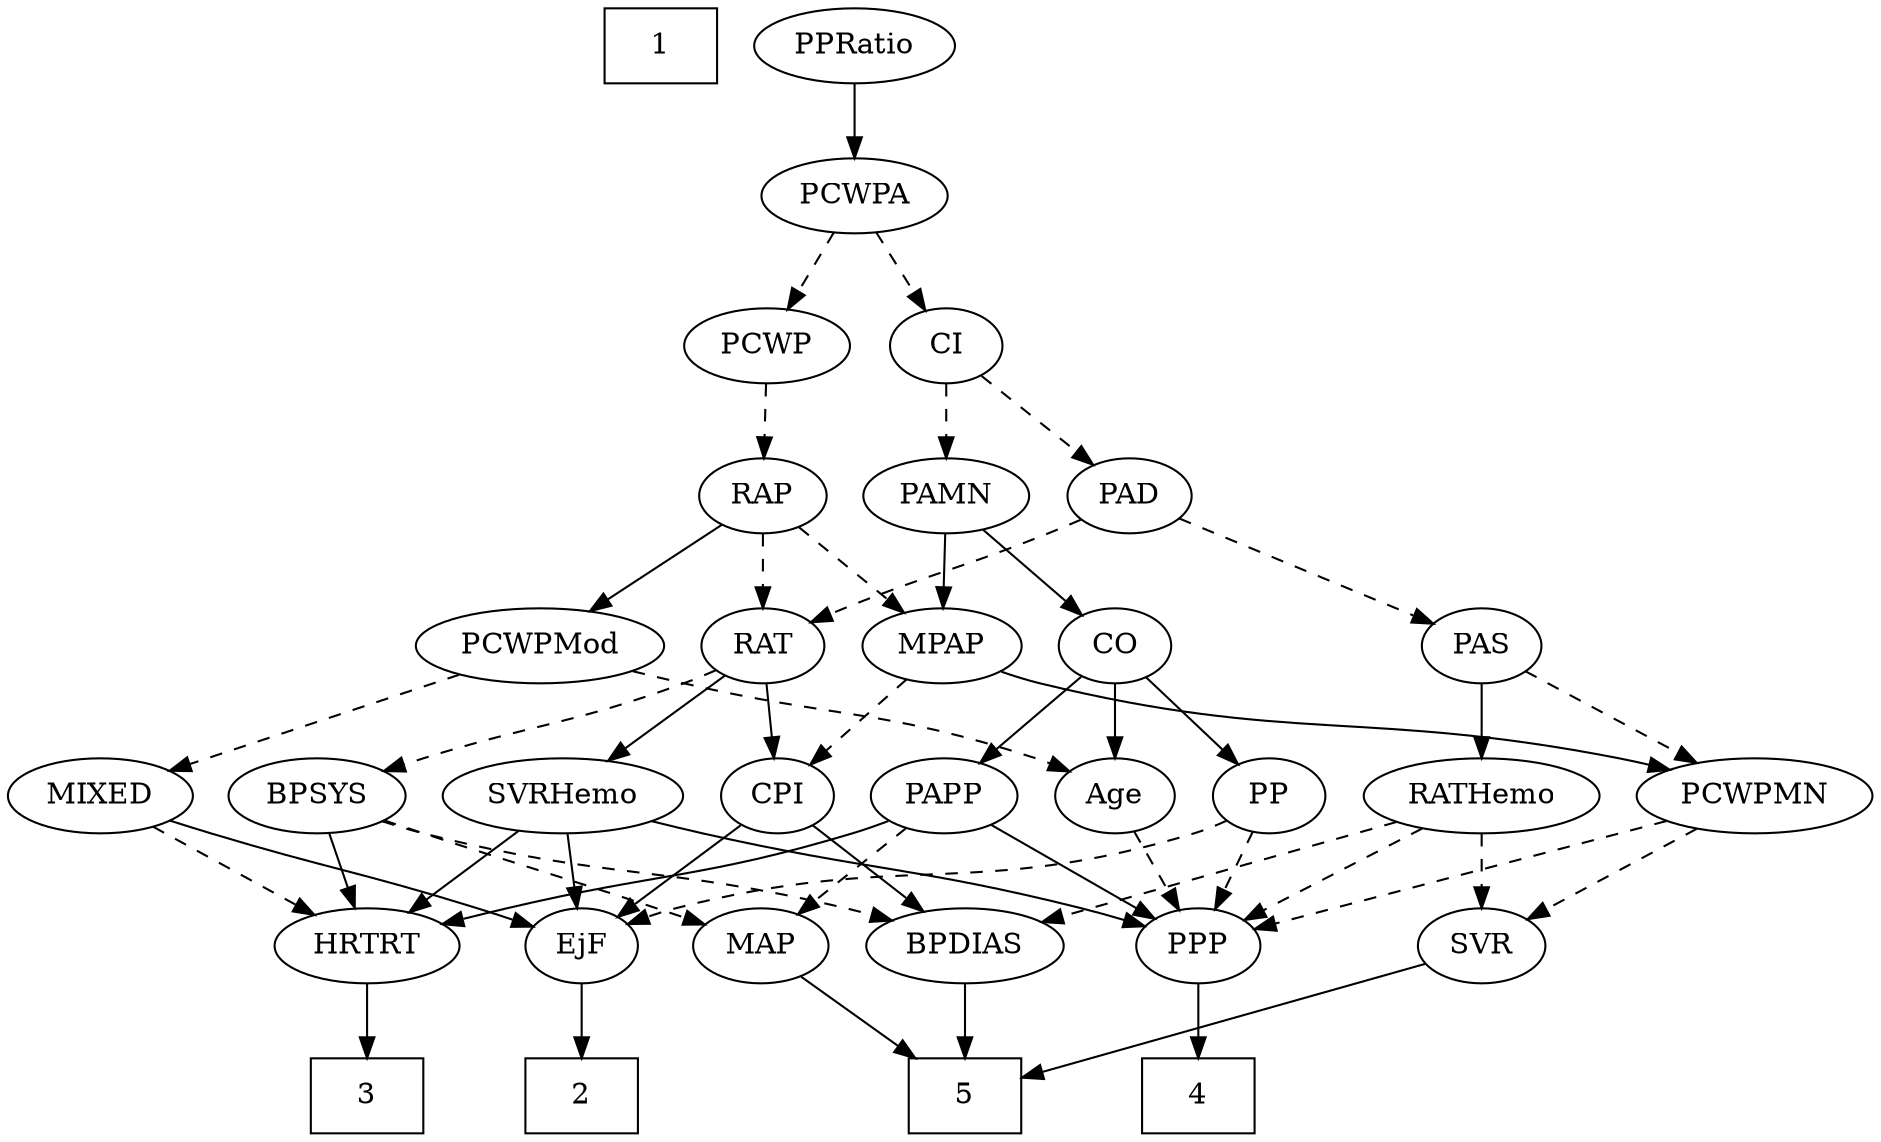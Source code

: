 strict digraph {
	graph [bb="0,0,824.34,540"];
	node [label="\N"];
	1	[height=0.5,
		pos="287.3,522",
		shape=box,
		width=0.75];
	2	[height=0.5,
		pos="250.3,18",
		shape=box,
		width=0.75];
	3	[height=0.5,
		pos="155.3,18",
		shape=box,
		width=0.75];
	4	[height=0.5,
		pos="530.3,18",
		shape=box,
		width=0.75];
	5	[height=0.5,
		pos="426.3,18",
		shape=box,
		width=0.75];
	Age	[height=0.5,
		pos="491.3,162",
		width=0.75];
	PPP	[height=0.5,
		pos="530.3,90",
		width=0.75];
	Age -> PPP	[pos="e,521.3,107.15 500.34,144.76 505.12,136.19 511.08,125.49 516.42,115.9",
		style=dashed];
	EjF	[height=0.5,
		pos="250.3,90",
		width=0.75];
	EjF -> 2	[pos="e,250.3,36.104 250.3,71.697 250.3,63.983 250.3,54.712 250.3,46.112",
		style=solid];
	RAP	[height=0.5,
		pos="331.3,306",
		width=0.77632];
	MPAP	[height=0.5,
		pos="411.3,234",
		width=0.97491];
	RAP -> MPAP	[pos="e,394.3,249.87 347.49,290.83 358.75,280.98 373.98,267.65 386.74,256.49",
		style=dashed];
	RAT	[height=0.5,
		pos="331.3,234",
		width=0.75827];
	RAP -> RAT	[pos="e,331.3,252.1 331.3,287.7 331.3,279.98 331.3,270.71 331.3,262.11",
		style=dashed];
	PCWPMod	[height=0.5,
		pos="234.3,234",
		width=1.4443];
	RAP -> PCWPMod	[pos="e,255.85,250.55 313.05,291.83 299.35,281.94 280.27,268.18 264.33,256.67",
		style=solid];
	MIXED	[height=0.5,
		pos="40.296,162",
		width=1.1193];
	MIXED -> EjF	[pos="e,227.45,99.703 70.83,150.25 76.935,148.14 83.311,145.97 89.296,144 140.16,127.22 153.61,125.29 204.3,108 208.68,106.51 213.27,104.88 \
217.79,103.25",
		style=solid];
	HRTRT	[height=0.5,
		pos="155.3,90",
		width=1.1013];
	MIXED -> HRTRT	[pos="e,132.34,104.97 63.292,147 80.607,136.46 104.55,121.89 123.67,110.25",
		style=dashed];
	CPI	[height=0.5,
		pos="337.3,162",
		width=0.75];
	MPAP -> CPI	[pos="e,352.31,177.21 395.24,217.81 384.88,208.01 371.25,195.12 359.81,184.3",
		style=dashed];
	PCWPMN	[height=0.5,
		pos="774.3,162",
		width=1.3902];
	MPAP -> PCWPMN	[pos="e,737.68,174.43 437.5,221.74 443.28,219.58 449.43,217.52 455.3,216 568.24,186.78 601.18,204.21 715.3,180 719.4,179.13 723.64,178.12 \
727.87,177.05",
		style=solid];
	BPSYS	[height=0.5,
		pos="136.3,162",
		width=1.0471];
	BPDIAS	[height=0.5,
		pos="426.3,90",
		width=1.1735];
	BPSYS -> BPDIAS	[pos="e,394.94,102.2 164.89,149.82 170.91,147.71 177.27,145.64 183.3,144 267.06,121.16 291.25,129.78 375.3,108 378.5,107.17 381.8,106.24 \
385.11,105.26",
		style=dashed];
	MAP	[height=0.5,
		pos="335.3,90",
		width=0.84854];
	BPSYS -> MAP	[pos="e,309.63,99.908 165.36,150.43 171.29,148.29 177.49,146.06 183.3,144 205.11,136.25 262.37,116.33 300.04,103.24",
		style=dashed];
	BPSYS -> HRTRT	[pos="e,150.61,108.28 140.9,144.05 143.01,136.26 145.57,126.82 147.95,118.08",
		style=solid];
	PAD	[height=0.5,
		pos="496.3,306",
		width=0.79437];
	PAS	[height=0.5,
		pos="657.3,234",
		width=0.75];
	PAD -> PAS	[pos="e,635.31,244.56 519.36,294.97 547.29,282.83 594.47,262.31 625.75,248.71",
		style=dashed];
	PAD -> RAT	[pos="e,352.9,245.48 473.86,294.77 468.76,292.5 463.36,290.13 458.3,288 418.21,271.12 407.2,269.3 367.3,252 365.68,251.3 364.04,250.57 \
362.38,249.83",
		style=dashed];
	CO	[height=0.5,
		pos="491.3,234",
		width=0.75];
	CO -> Age	[pos="e,491.3,180.1 491.3,215.7 491.3,207.98 491.3,198.71 491.3,190.11",
		style=solid];
	PP	[height=0.5,
		pos="563.3,162",
		width=0.75];
	CO -> PP	[pos="e,548.5,177.38 505.87,218.83 516.05,208.94 529.82,195.55 541.33,184.36",
		style=solid];
	PAPP	[height=0.5,
		pos="414.3,162",
		width=0.88464];
	CO -> PAPP	[pos="e,430.39,177.63 475.71,218.83 464.9,209 450.29,195.72 438.04,184.58",
		style=solid];
	RATHemo	[height=0.5,
		pos="657.3,162",
		width=1.3721];
	PAS -> RATHemo	[pos="e,657.3,180.1 657.3,215.7 657.3,207.98 657.3,198.71 657.3,190.11",
		style=solid];
	PAS -> PCWPMN	[pos="e,749.34,177.93 676.88,221.28 694.22,210.91 719.91,195.54 740.55,183.19",
		style=dashed];
	PAMN	[height=0.5,
		pos="413.3,306",
		width=1.011];
	PAMN -> MPAP	[pos="e,411.79,252.1 412.8,287.7 412.58,279.98 412.32,270.71 412.07,262.11",
		style=solid];
	PAMN -> CO	[pos="e,475.73,248.97 430.22,289.81 441.32,279.85 455.98,266.7 468.15,255.77",
		style=solid];
	SVR	[height=0.5,
		pos="657.3,90",
		width=0.77632];
	RATHemo -> SVR	[pos="e,657.3,108.1 657.3,143.7 657.3,135.98 657.3,126.71 657.3,118.11",
		style=dashed];
	RATHemo -> BPDIAS	[pos="e,459.73,101.13 620.69,149.91 579.62,137.46 513.05,117.29 469.47,104.08",
		style=dashed];
	RATHemo -> PPP	[pos="e,550.43,102.1 631.29,146.67 610.34,135.12 580.89,118.89 559.2,106.93",
		style=dashed];
	CPI -> EjF	[pos="e,267.02,104.46 320.52,147.5 307.64,137.14 289.66,122.67 275.12,110.97",
		style=solid];
	CPI -> BPDIAS	[pos="e,407.16,106.05 354.04,147.83 366.66,137.9 384.26,124.06 398.92,112.53",
		style=solid];
	RAT -> BPSYS	[pos="e,165.32,173.68 310.18,222.47 305.34,220.21 300.18,217.93 295.3,216 246.66,196.8 232.78,196.89 183.3,180 180.56,179.07 177.75,178.09 \
174.91,177.09",
		style=dashed];
	RAT -> CPI	[pos="e,335.83,180.1 332.78,215.7 333.44,207.98 334.24,198.71 334.97,190.11",
		style=solid];
	SVRHemo	[height=0.5,
		pos="242.3,162",
		width=1.3902];
	RAT -> SVRHemo	[pos="e,262.2,178.65 314.14,219.5 301.72,209.74 284.67,196.33 270.3,185.02",
		style=solid];
	SVR -> 5	[pos="e,453.33,27.191 632.58,81.509 591.83,69.161 510.36,44.473 462.91,30.094",
		style=solid];
	PCWPMod -> Age	[pos="e,470.68,173.68 272.94,221.91 280.34,219.88 288.05,217.82 295.3,216 365.98,198.21 386.37,203.71 455.3,180 457.21,179.34 459.15,178.61 \
461.1,177.84",
		style=dashed];
	PCWPMod -> MIXED	[pos="e,70.537,173.91 199.61,220.49 166.04,208.37 115.2,190.03 80.017,177.33",
		style=dashed];
	PCWPA	[height=0.5,
		pos="372.3,450",
		width=1.1555];
	PCWP	[height=0.5,
		pos="332.3,378",
		width=0.97491];
	PCWPA -> PCWP	[pos="e,341.71,395.47 362.82,432.41 358.03,424.04 352.13,413.71 346.79,404.37",
		style=dashed];
	CI	[height=0.5,
		pos="413.3,378",
		width=0.75];
	PCWPA -> CI	[pos="e,403.93,394.99 382.01,432.41 387.04,423.83 393.27,413.19 398.85,403.67",
		style=dashed];
	PCWPMN -> SVR	[pos="e,677.04,102.81 749.48,146.15 730.84,135 705.26,119.7 685.78,108.04",
		style=dashed];
	PCWPMN -> PPP	[pos="e,554.54,97.933 736.53,150.11 729.47,148.08 722.16,145.97 715.3,144 662.61,128.86 601.47,111.36 564.35,100.74",
		style=dashed];
	SVRHemo -> EjF	[pos="e,248.34,108.1 244.27,143.7 245.16,135.98 246.22,126.71 247.2,118.11",
		style=solid];
	SVRHemo -> PPP	[pos="e,506.98,99.084 279.32,149.85 286.58,147.8 294.15,145.76 301.3,144 378.83,124.93 400.06,128.22 477.3,108 483.74,106.31 490.55,104.3 \
497.07,102.27",
		style=solid];
	SVRHemo -> HRTRT	[pos="e,174.07,106.1 222.55,145.12 210.51,135.43 194.97,122.92 181.86,112.37",
		style=solid];
	BPDIAS -> 5	[pos="e,426.3,36.104 426.3,71.697 426.3,63.983 426.3,54.712 426.3,46.112",
		style=solid];
	MAP -> 5	[pos="e,404.17,36.019 353.28,75.17 365.49,65.778 381.93,53.127 396.12,42.209",
		style=solid];
	PP -> EjF	[pos="e,272.43,100.4 542.76,150.07 537.81,147.78 532.45,145.58 527.3,144 427.54,113.41 396.2,134.58 295.3,108 290.91,106.84 286.35,105.41 \
281.9,103.87",
		style=dashed];
	PP -> PPP	[pos="e,538.06,107.47 555.48,144.41 551.57,136.13 546.76,125.92 542.39,116.66",
		style=dashed];
	PPP -> 4	[pos="e,530.3,36.104 530.3,71.697 530.3,63.983 530.3,54.712 530.3,46.112",
		style=solid];
	PPRatio	[height=0.5,
		pos="372.3,522",
		width=1.1013];
	PPRatio -> PCWPA	[pos="e,372.3,468.1 372.3,503.7 372.3,495.98 372.3,486.71 372.3,478.11",
		style=solid];
	PCWP -> RAP	[pos="e,331.54,324.1 332.05,359.7 331.94,351.98 331.81,342.71 331.68,334.11",
		style=dashed];
	CI -> PAD	[pos="e,479.93,320.8 429.69,363.17 441.74,353.01 458.32,339.03 471.92,327.56",
		style=dashed];
	CI -> PAMN	[pos="e,413.3,324.1 413.3,359.7 413.3,351.98 413.3,342.71 413.3,334.11",
		style=dashed];
	PAPP -> MAP	[pos="e,351.64,105.49 397.93,146.5 386.81,136.64 371.91,123.44 359.43,112.38",
		style=dashed];
	PAPP -> PPP	[pos="e,510.99,102.65 435.3,148.32 454.07,137 481.71,120.32 502.34,107.87",
		style=solid];
	PAPP -> HRTRT	[pos="e,187.36,100.6 389.83,150.06 384.45,147.88 378.73,145.73 373.3,144 304.25,122.04 284.47,126.04 214.3,108 208.81,106.59 203.06,105.03 \
197.39,103.45",
		style=solid];
	HRTRT -> 3	[pos="e,155.3,36.104 155.3,71.697 155.3,63.983 155.3,54.712 155.3,46.112",
		style=solid];
}

